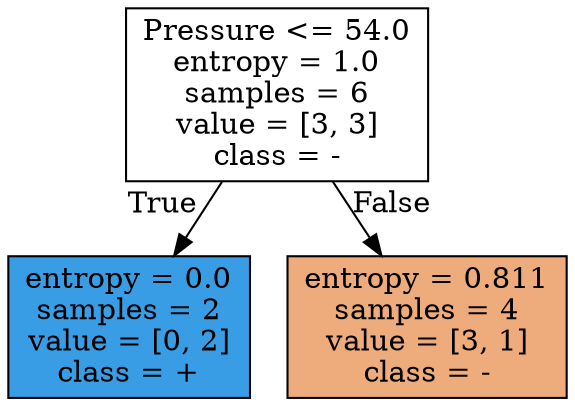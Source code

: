 digraph Tree {
node [shape=box, style="filled", color="black"] ;
0 [label="Pressure <= 54.0\nentropy = 1.0\nsamples = 6\nvalue = [3, 3]\nclass = -", fillcolor="#ffffff"] ;
1 [label="entropy = 0.0\nsamples = 2\nvalue = [0, 2]\nclass = +", fillcolor="#399de5"] ;
0 -> 1 [labeldistance=2.5, labelangle=45, headlabel="True"] ;
2 [label="entropy = 0.811\nsamples = 4\nvalue = [3, 1]\nclass = -", fillcolor="#eeab7b"] ;
0 -> 2 [labeldistance=2.5, labelangle=-45, headlabel="False"] ;
}